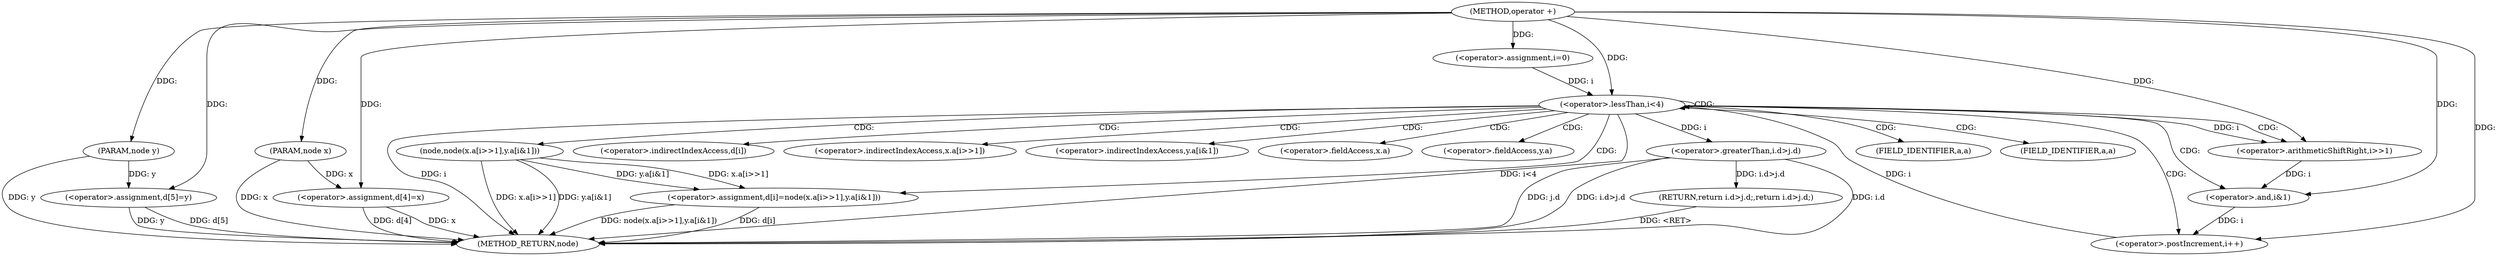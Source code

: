 digraph "operator +" {  
"1000422" [label = "(METHOD,operator +)" ]
"1000480" [label = "(METHOD_RETURN,node)" ]
"1000423" [label = "(PARAM,node x)" ]
"1000424" [label = "(PARAM,node y)" ]
"1000429" [label = "(<operator>.assignment,i=0)" ]
"1000432" [label = "(<operator>.lessThan,i<4)" ]
"1000435" [label = "(<operator>.postIncrement,i++)" ]
"1000437" [label = "(<operator>.assignment,d[i]=node(x.a[i>>1],y.a[i&1]))" ]
"1000457" [label = "(<operator>.assignment,d[4]=x)" ]
"1000462" [label = "(<operator>.assignment,d[5]=y)" ]
"1000468" [label = "(RETURN,return i.d>j.d;,return i.d>j.d;)" ]
"1000469" [label = "(<operator>.greaterThan,i.d>j.d)" ]
"1000441" [label = "(node,node(x.a[i>>1],y.a[i&1]))" ]
"1000446" [label = "(<operator>.arithmeticShiftRight,i>>1)" ]
"1000453" [label = "(<operator>.and,i&1)" ]
"1000438" [label = "(<operator>.indirectIndexAccess,d[i])" ]
"1000442" [label = "(<operator>.indirectIndexAccess,x.a[i>>1])" ]
"1000449" [label = "(<operator>.indirectIndexAccess,y.a[i&1])" ]
"1000443" [label = "(<operator>.fieldAccess,x.a)" ]
"1000450" [label = "(<operator>.fieldAccess,y.a)" ]
"1000445" [label = "(FIELD_IDENTIFIER,a,a)" ]
"1000452" [label = "(FIELD_IDENTIFIER,a,a)" ]
  "1000468" -> "1000480"  [ label = "DDG: <RET>"] 
  "1000423" -> "1000480"  [ label = "DDG: x"] 
  "1000424" -> "1000480"  [ label = "DDG: y"] 
  "1000432" -> "1000480"  [ label = "DDG: i"] 
  "1000432" -> "1000480"  [ label = "DDG: i<4"] 
  "1000457" -> "1000480"  [ label = "DDG: d[4]"] 
  "1000457" -> "1000480"  [ label = "DDG: x"] 
  "1000462" -> "1000480"  [ label = "DDG: d[5]"] 
  "1000462" -> "1000480"  [ label = "DDG: y"] 
  "1000469" -> "1000480"  [ label = "DDG: i.d"] 
  "1000469" -> "1000480"  [ label = "DDG: j.d"] 
  "1000469" -> "1000480"  [ label = "DDG: i.d>j.d"] 
  "1000437" -> "1000480"  [ label = "DDG: d[i]"] 
  "1000441" -> "1000480"  [ label = "DDG: x.a[i>>1]"] 
  "1000441" -> "1000480"  [ label = "DDG: y.a[i&1]"] 
  "1000437" -> "1000480"  [ label = "DDG: node(x.a[i>>1],y.a[i&1])"] 
  "1000422" -> "1000423"  [ label = "DDG: "] 
  "1000422" -> "1000424"  [ label = "DDG: "] 
  "1000422" -> "1000429"  [ label = "DDG: "] 
  "1000441" -> "1000437"  [ label = "DDG: x.a[i>>1]"] 
  "1000441" -> "1000437"  [ label = "DDG: y.a[i&1]"] 
  "1000423" -> "1000457"  [ label = "DDG: x"] 
  "1000422" -> "1000457"  [ label = "DDG: "] 
  "1000424" -> "1000462"  [ label = "DDG: y"] 
  "1000422" -> "1000462"  [ label = "DDG: "] 
  "1000469" -> "1000468"  [ label = "DDG: i.d>j.d"] 
  "1000429" -> "1000432"  [ label = "DDG: i"] 
  "1000435" -> "1000432"  [ label = "DDG: i"] 
  "1000422" -> "1000432"  [ label = "DDG: "] 
  "1000453" -> "1000435"  [ label = "DDG: i"] 
  "1000422" -> "1000435"  [ label = "DDG: "] 
  "1000432" -> "1000469"  [ label = "DDG: i"] 
  "1000432" -> "1000446"  [ label = "DDG: i"] 
  "1000422" -> "1000446"  [ label = "DDG: "] 
  "1000446" -> "1000453"  [ label = "DDG: i"] 
  "1000422" -> "1000453"  [ label = "DDG: "] 
  "1000432" -> "1000446"  [ label = "CDG: "] 
  "1000432" -> "1000435"  [ label = "CDG: "] 
  "1000432" -> "1000452"  [ label = "CDG: "] 
  "1000432" -> "1000450"  [ label = "CDG: "] 
  "1000432" -> "1000445"  [ label = "CDG: "] 
  "1000432" -> "1000441"  [ label = "CDG: "] 
  "1000432" -> "1000437"  [ label = "CDG: "] 
  "1000432" -> "1000449"  [ label = "CDG: "] 
  "1000432" -> "1000443"  [ label = "CDG: "] 
  "1000432" -> "1000453"  [ label = "CDG: "] 
  "1000432" -> "1000438"  [ label = "CDG: "] 
  "1000432" -> "1000442"  [ label = "CDG: "] 
  "1000432" -> "1000432"  [ label = "CDG: "] 
}
